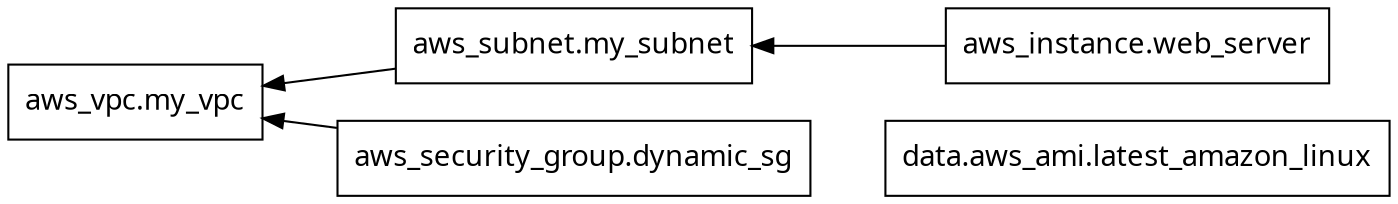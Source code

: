 digraph G {
  rankdir = "RL";
  node [shape = rect, fontname = "sans-serif"];
  "data.aws_ami.latest_amazon_linux" [label="data.aws_ami.latest_amazon_linux"];
  "aws_instance.web_server" [label="aws_instance.web_server"];
  "aws_security_group.dynamic_sg" [label="aws_security_group.dynamic_sg"];
  "aws_subnet.my_subnet" [label="aws_subnet.my_subnet"];
  "aws_vpc.my_vpc" [label="aws_vpc.my_vpc"];
  "aws_instance.web_server" -> "aws_subnet.my_subnet";
  "aws_security_group.dynamic_sg" -> "aws_vpc.my_vpc";
  "aws_subnet.my_subnet" -> "aws_vpc.my_vpc";
}
